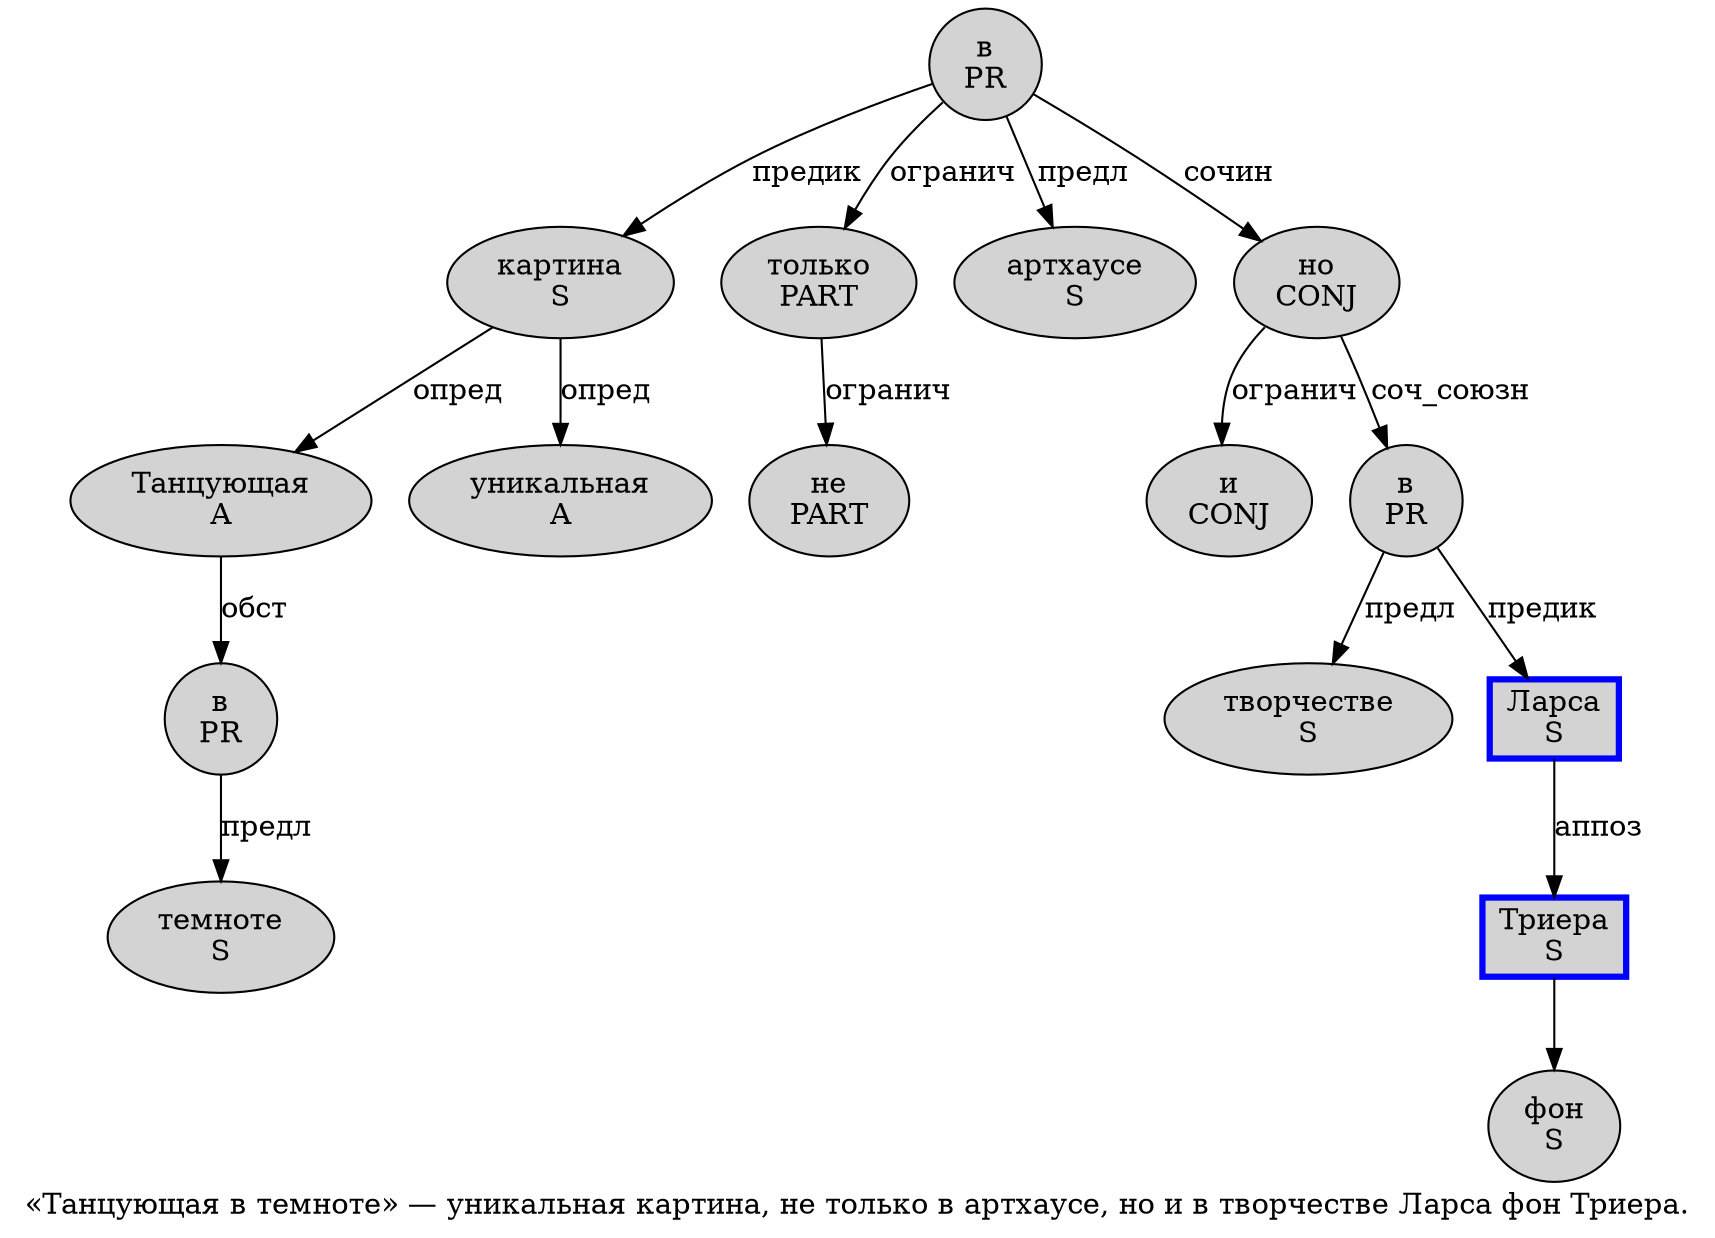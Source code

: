 digraph SENTENCE_252 {
	graph [label="«Танцующая в темноте» — уникальная картина, не только в артхаусе, но и в творчестве Ларса фон Триера."]
	node [style=filled]
		1 [label="Танцующая
A" color="" fillcolor=lightgray penwidth=1 shape=ellipse]
		2 [label="в
PR" color="" fillcolor=lightgray penwidth=1 shape=ellipse]
		3 [label="темноте
S" color="" fillcolor=lightgray penwidth=1 shape=ellipse]
		6 [label="уникальная
A" color="" fillcolor=lightgray penwidth=1 shape=ellipse]
		7 [label="картина
S" color="" fillcolor=lightgray penwidth=1 shape=ellipse]
		9 [label="не
PART" color="" fillcolor=lightgray penwidth=1 shape=ellipse]
		10 [label="только
PART" color="" fillcolor=lightgray penwidth=1 shape=ellipse]
		11 [label="в
PR" color="" fillcolor=lightgray penwidth=1 shape=ellipse]
		12 [label="артхаусе
S" color="" fillcolor=lightgray penwidth=1 shape=ellipse]
		14 [label="но
CONJ" color="" fillcolor=lightgray penwidth=1 shape=ellipse]
		15 [label="и
CONJ" color="" fillcolor=lightgray penwidth=1 shape=ellipse]
		16 [label="в
PR" color="" fillcolor=lightgray penwidth=1 shape=ellipse]
		17 [label="творчестве
S" color="" fillcolor=lightgray penwidth=1 shape=ellipse]
		18 [label="Ларса
S" color=blue fillcolor=lightgray penwidth=3 shape=box]
		19 [label="фон
S" color="" fillcolor=lightgray penwidth=1 shape=ellipse]
		20 [label="Триера
S" color=blue fillcolor=lightgray penwidth=3 shape=box]
			16 -> 17 [label="предл"]
			16 -> 18 [label="предик"]
			10 -> 9 [label="огранич"]
			1 -> 2 [label="обст"]
			2 -> 3 [label="предл"]
			14 -> 15 [label="огранич"]
			14 -> 16 [label="соч_союзн"]
			20 -> 19
			7 -> 1 [label="опред"]
			7 -> 6 [label="опред"]
			18 -> 20 [label="аппоз"]
			11 -> 7 [label="предик"]
			11 -> 10 [label="огранич"]
			11 -> 12 [label="предл"]
			11 -> 14 [label="сочин"]
}